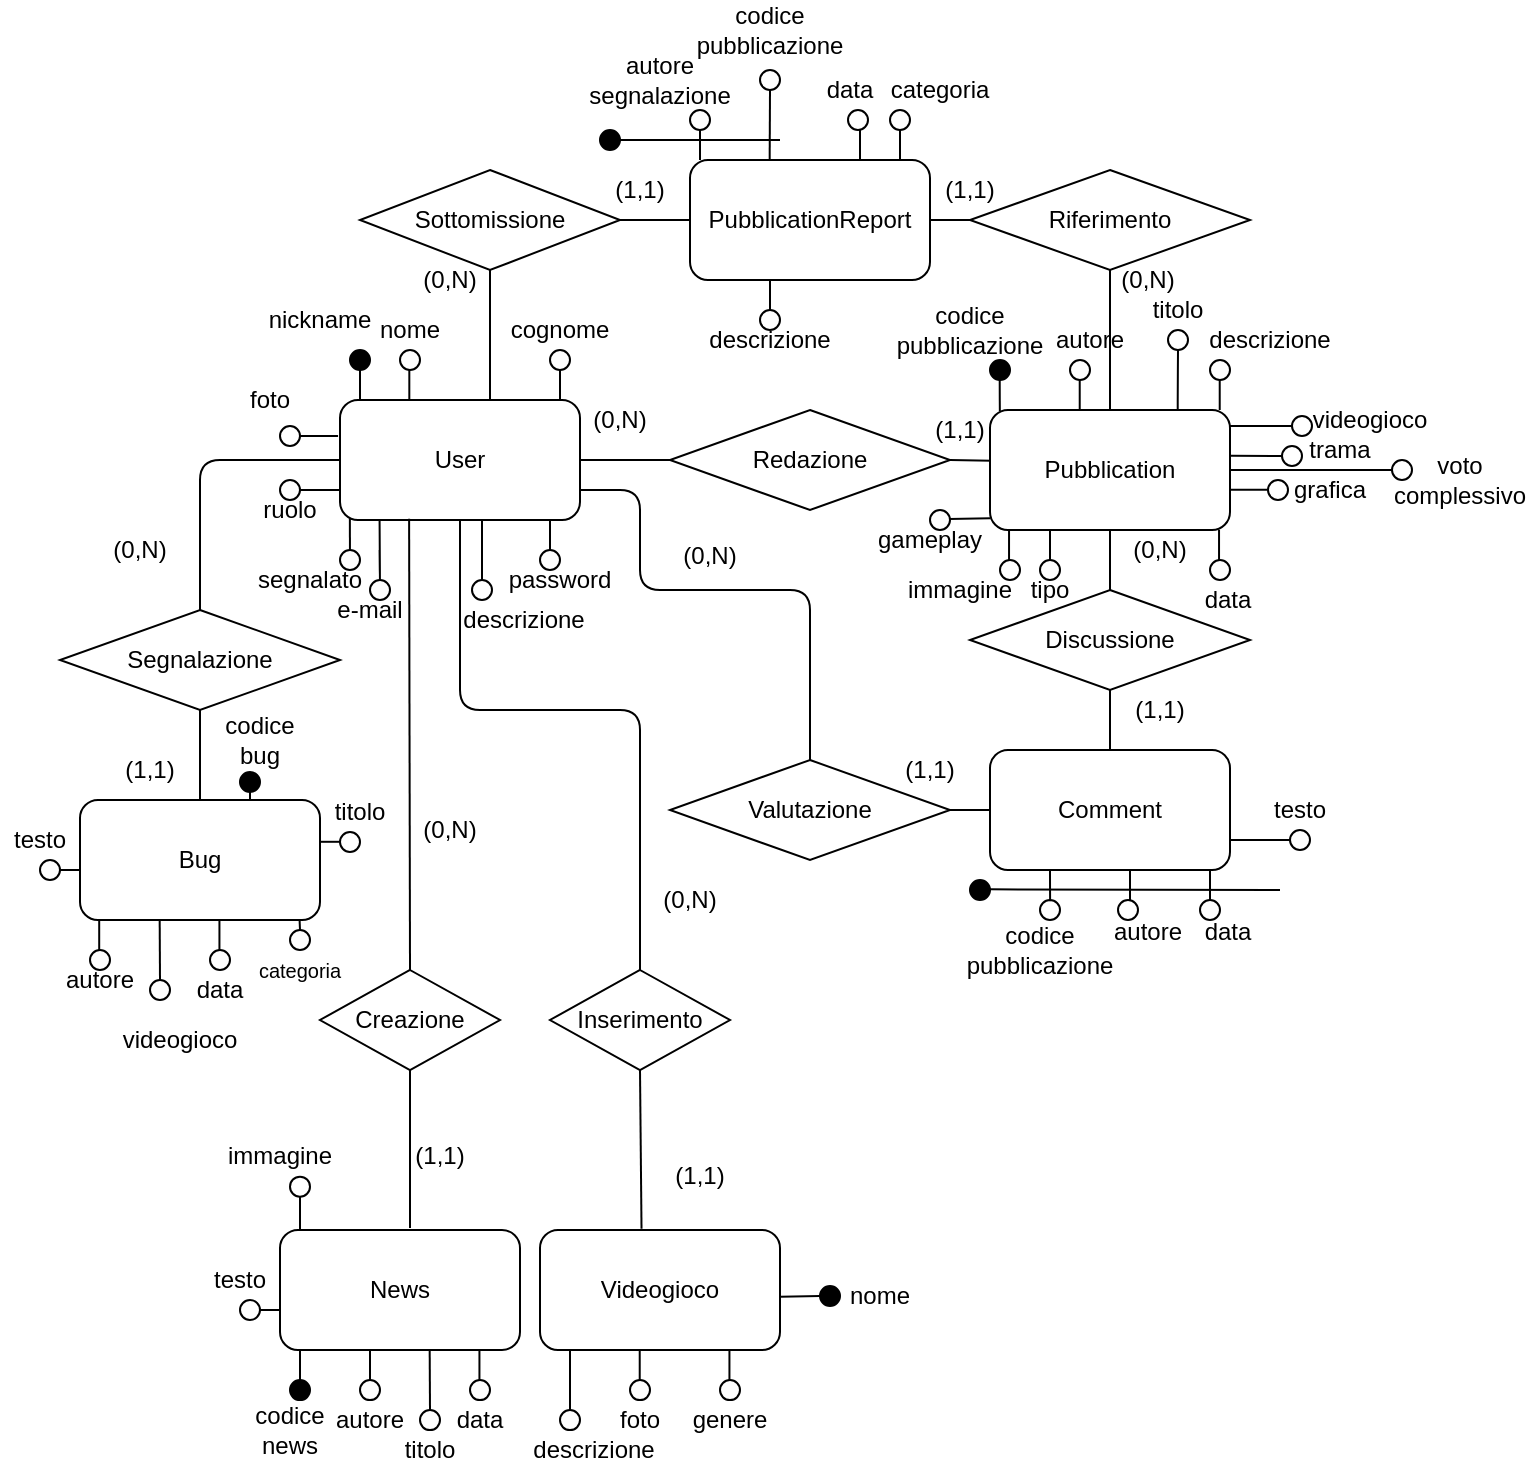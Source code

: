 <mxfile version="14.2.7" type="device"><diagram id="mguRc4uRtefQRiQBiYkG" name="Page-1"><mxGraphModel dx="1049" dy="603" grid="1" gridSize="10" guides="1" tooltips="1" connect="1" arrows="1" fold="1" page="1" pageScale="1" pageWidth="827" pageHeight="1169" math="0" shadow="0"><root><mxCell id="0"/><mxCell id="1" parent="0"/><mxCell id="OOi4CVHJgQFf2LPpz2BU-2" value="Redazione" style="rhombus;whiteSpace=wrap;html=1;" parent="1" vertex="1"><mxGeometry x="341" y="240" width="140" height="50" as="geometry"/></mxCell><mxCell id="OOi4CVHJgQFf2LPpz2BU-3" value="User" style="rounded=1;whiteSpace=wrap;html=1;" parent="1" vertex="1"><mxGeometry x="176" y="235" width="120" height="60" as="geometry"/></mxCell><mxCell id="OOi4CVHJgQFf2LPpz2BU-4" value="" style="endArrow=none;html=1;exitX=1;exitY=0.5;exitDx=0;exitDy=0;entryX=0;entryY=0.5;entryDx=0;entryDy=0;" parent="1" source="OOi4CVHJgQFf2LPpz2BU-3" target="OOi4CVHJgQFf2LPpz2BU-2" edge="1"><mxGeometry width="50" height="50" relative="1" as="geometry"><mxPoint x="321" y="265" as="sourcePoint"/><mxPoint x="461" y="265" as="targetPoint"/></mxGeometry></mxCell><mxCell id="OOi4CVHJgQFf2LPpz2BU-5" value="" style="endArrow=none;html=1;exitX=1;exitY=0.5;exitDx=0;exitDy=0;entryX=0.008;entryY=0.422;entryDx=0;entryDy=0;entryPerimeter=0;" parent="1" source="OOi4CVHJgQFf2LPpz2BU-2" target="OOi4CVHJgQFf2LPpz2BU-6" edge="1"><mxGeometry width="50" height="50" relative="1" as="geometry"><mxPoint x="584" y="264.5" as="sourcePoint"/><mxPoint x="674" y="264.5" as="targetPoint"/></mxGeometry></mxCell><mxCell id="OOi4CVHJgQFf2LPpz2BU-6" value="Pubblication" style="rounded=1;whiteSpace=wrap;html=1;" parent="1" vertex="1"><mxGeometry x="501" y="240" width="120" height="60" as="geometry"/></mxCell><mxCell id="OOi4CVHJgQFf2LPpz2BU-8" value="Sottomissione" style="rhombus;whiteSpace=wrap;html=1;" parent="1" vertex="1"><mxGeometry x="186" y="120" width="130" height="50" as="geometry"/></mxCell><mxCell id="OOi4CVHJgQFf2LPpz2BU-11" value="PubblicationReport" style="rounded=1;whiteSpace=wrap;html=1;" parent="1" vertex="1"><mxGeometry x="351" y="115" width="120" height="60" as="geometry"/></mxCell><mxCell id="OOi4CVHJgQFf2LPpz2BU-13" value="Riferimento" style="rhombus;whiteSpace=wrap;html=1;" parent="1" vertex="1"><mxGeometry x="491" y="120" width="140" height="50" as="geometry"/></mxCell><mxCell id="OOi4CVHJgQFf2LPpz2BU-14" value="" style="endArrow=none;html=1;exitX=1;exitY=0.5;exitDx=0;exitDy=0;" parent="1" source="OOi4CVHJgQFf2LPpz2BU-8" edge="1"><mxGeometry width="50" height="50" relative="1" as="geometry"><mxPoint x="316" y="144.66" as="sourcePoint"/><mxPoint x="351" y="145" as="targetPoint"/></mxGeometry></mxCell><mxCell id="OOi4CVHJgQFf2LPpz2BU-15" value="" style="endArrow=none;html=1;entryX=0.5;entryY=1;entryDx=0;entryDy=0;" parent="1" target="OOi4CVHJgQFf2LPpz2BU-8" edge="1"><mxGeometry width="50" height="50" relative="1" as="geometry"><mxPoint x="251" y="235" as="sourcePoint"/><mxPoint x="231" y="160" as="targetPoint"/><Array as="points"/></mxGeometry></mxCell><mxCell id="OOi4CVHJgQFf2LPpz2BU-34" value="Bug" style="rounded=1;whiteSpace=wrap;html=1;" parent="1" vertex="1"><mxGeometry x="46" y="435" width="120" height="60" as="geometry"/></mxCell><mxCell id="OOi4CVHJgQFf2LPpz2BU-35" value="Segnalazione" style="rhombus;whiteSpace=wrap;html=1;" parent="1" vertex="1"><mxGeometry x="36" y="340" width="140" height="50" as="geometry"/></mxCell><mxCell id="OOi4CVHJgQFf2LPpz2BU-37" value="" style="endArrow=none;html=1;exitX=0.5;exitY=0;exitDx=0;exitDy=0;entryX=0.5;entryY=1;entryDx=0;entryDy=0;" parent="1" edge="1"><mxGeometry width="50" height="50" relative="1" as="geometry"><mxPoint x="106" y="435" as="sourcePoint"/><mxPoint x="106" y="390" as="targetPoint"/></mxGeometry></mxCell><mxCell id="OOi4CVHJgQFf2LPpz2BU-40" value="" style="endArrow=none;html=1;entryX=0.5;entryY=1;entryDx=0;entryDy=0;exitX=0.5;exitY=0;exitDx=0;exitDy=0;" parent="1" source="OOi4CVHJgQFf2LPpz2BU-6" target="OOi4CVHJgQFf2LPpz2BU-13" edge="1"><mxGeometry width="50" height="50" relative="1" as="geometry"><mxPoint x="501" y="235" as="sourcePoint"/><mxPoint x="551" y="185" as="targetPoint"/></mxGeometry></mxCell><mxCell id="OOi4CVHJgQFf2LPpz2BU-41" value="" style="endArrow=none;html=1;entryX=0;entryY=0.5;entryDx=0;entryDy=0;exitX=1;exitY=0.5;exitDx=0;exitDy=0;" parent="1" source="OOi4CVHJgQFf2LPpz2BU-11" target="OOi4CVHJgQFf2LPpz2BU-13" edge="1"><mxGeometry width="50" height="50" relative="1" as="geometry"><mxPoint x="474" y="145" as="sourcePoint"/><mxPoint x="491" y="170" as="targetPoint"/></mxGeometry></mxCell><mxCell id="OOi4CVHJgQFf2LPpz2BU-42" value="Valutazione" style="rhombus;whiteSpace=wrap;html=1;" parent="1" vertex="1"><mxGeometry x="341" y="415" width="140" height="50" as="geometry"/></mxCell><mxCell id="OOi4CVHJgQFf2LPpz2BU-43" value="Comment" style="rounded=1;whiteSpace=wrap;html=1;" parent="1" vertex="1"><mxGeometry x="501" y="410" width="120" height="60" as="geometry"/></mxCell><mxCell id="OOi4CVHJgQFf2LPpz2BU-45" value="" style="endArrow=none;html=1;exitX=1;exitY=0.5;exitDx=0;exitDy=0;entryX=0;entryY=0.5;entryDx=0;entryDy=0;" parent="1" source="OOi4CVHJgQFf2LPpz2BU-42" target="OOi4CVHJgQFf2LPpz2BU-43" edge="1"><mxGeometry width="50" height="50" relative="1" as="geometry"><mxPoint x="481.0" y="440.08" as="sourcePoint"/><mxPoint x="521.36" y="439.66" as="targetPoint"/></mxGeometry></mxCell><mxCell id="OOi4CVHJgQFf2LPpz2BU-46" value="" style="endArrow=none;html=1;exitX=0.5;exitY=0;exitDx=0;exitDy=0;entryX=1;entryY=0.75;entryDx=0;entryDy=0;" parent="1" source="OOi4CVHJgQFf2LPpz2BU-42" target="OOi4CVHJgQFf2LPpz2BU-3" edge="1"><mxGeometry width="50" height="50" relative="1" as="geometry"><mxPoint x="336" y="440" as="sourcePoint"/><mxPoint x="311" y="280" as="targetPoint"/><Array as="points"><mxPoint x="411" y="330"/><mxPoint x="326" y="330"/><mxPoint x="326" y="280"/></Array></mxGeometry></mxCell><mxCell id="OOi4CVHJgQFf2LPpz2BU-48" value="Discussione" style="rhombus;whiteSpace=wrap;html=1;" parent="1" vertex="1"><mxGeometry x="491" y="330" width="140" height="50" as="geometry"/></mxCell><mxCell id="OOi4CVHJgQFf2LPpz2BU-49" value="" style="endArrow=none;html=1;entryX=0.5;entryY=1;entryDx=0;entryDy=0;exitX=0.5;exitY=0;exitDx=0;exitDy=0;" parent="1" source="OOi4CVHJgQFf2LPpz2BU-48" target="OOi4CVHJgQFf2LPpz2BU-6" edge="1"><mxGeometry width="50" height="50" relative="1" as="geometry"><mxPoint x="421" y="360" as="sourcePoint"/><mxPoint x="471" y="310" as="targetPoint"/></mxGeometry></mxCell><mxCell id="OOi4CVHJgQFf2LPpz2BU-52" value="" style="endArrow=none;html=1;" parent="1" source="OOi4CVHJgQFf2LPpz2BU-43" edge="1"><mxGeometry width="50" height="50" relative="1" as="geometry"><mxPoint x="501" y="430" as="sourcePoint"/><mxPoint x="561" y="380" as="targetPoint"/></mxGeometry></mxCell><mxCell id="OOi4CVHJgQFf2LPpz2BU-53" value="" style="endArrow=none;html=1;entryX=0;entryY=0.5;entryDx=0;entryDy=0;exitX=0.5;exitY=0;exitDx=0;exitDy=0;" parent="1" source="OOi4CVHJgQFf2LPpz2BU-35" target="OOi4CVHJgQFf2LPpz2BU-3" edge="1"><mxGeometry width="50" height="50" relative="1" as="geometry"><mxPoint x="106" y="320" as="sourcePoint"/><mxPoint x="156" y="270" as="targetPoint"/><Array as="points"><mxPoint x="106" y="265"/></Array></mxGeometry></mxCell><mxCell id="OOi4CVHJgQFf2LPpz2BU-65" value="" style="endArrow=none;html=1;exitX=0.5;exitY=0;exitDx=0;exitDy=0;entryX=0.288;entryY=0.989;entryDx=0;entryDy=0;entryPerimeter=0;" parent="1" source="OOi4CVHJgQFf2LPpz2BU-66" target="OOi4CVHJgQFf2LPpz2BU-3" edge="1"><mxGeometry width="50" height="50" relative="1" as="geometry"><mxPoint x="261" y="490" as="sourcePoint"/><mxPoint x="210.9" y="414.64" as="targetPoint"/><Array as="points"/></mxGeometry></mxCell><mxCell id="OOi4CVHJgQFf2LPpz2BU-66" value="Creazione" style="rhombus;whiteSpace=wrap;html=1;" parent="1" vertex="1"><mxGeometry x="166" y="520" width="90" height="50" as="geometry"/></mxCell><mxCell id="OOi4CVHJgQFf2LPpz2BU-68" value="News&lt;br&gt;" style="rounded=1;whiteSpace=wrap;html=1;" parent="1" vertex="1"><mxGeometry x="146" y="650" width="120" height="60" as="geometry"/></mxCell><mxCell id="OOi4CVHJgQFf2LPpz2BU-69" value="" style="endArrow=none;html=1;entryX=0.5;entryY=1;entryDx=0;entryDy=0;" parent="1" target="OOi4CVHJgQFf2LPpz2BU-66" edge="1"><mxGeometry width="50" height="50" relative="1" as="geometry"><mxPoint x="211" y="649" as="sourcePoint"/><mxPoint x="201" y="575" as="targetPoint"/></mxGeometry></mxCell><mxCell id="OOi4CVHJgQFf2LPpz2BU-70" value="Inserimento" style="rhombus;whiteSpace=wrap;html=1;" parent="1" vertex="1"><mxGeometry x="281" y="520" width="90" height="50" as="geometry"/></mxCell><mxCell id="OOi4CVHJgQFf2LPpz2BU-71" value="Videogioco" style="rounded=1;whiteSpace=wrap;html=1;" parent="1" vertex="1"><mxGeometry x="276" y="650" width="120" height="60" as="geometry"/></mxCell><mxCell id="OOi4CVHJgQFf2LPpz2BU-72" value="" style="endArrow=none;html=1;entryX=0.5;entryY=1;entryDx=0;entryDy=0;exitX=0.423;exitY=-0.01;exitDx=0;exitDy=0;exitPerimeter=0;" parent="1" source="OOi4CVHJgQFf2LPpz2BU-71" target="OOi4CVHJgQFf2LPpz2BU-70" edge="1"><mxGeometry width="50" height="50" relative="1" as="geometry"><mxPoint x="336" y="630" as="sourcePoint"/><mxPoint x="316" y="575" as="targetPoint"/></mxGeometry></mxCell><mxCell id="OOi4CVHJgQFf2LPpz2BU-73" value="" style="endArrow=none;html=1;exitX=0.5;exitY=0;exitDx=0;exitDy=0;entryX=0.5;entryY=1;entryDx=0;entryDy=0;" parent="1" source="OOi4CVHJgQFf2LPpz2BU-70" target="OOi4CVHJgQFf2LPpz2BU-3" edge="1"><mxGeometry width="50" height="50" relative="1" as="geometry"><mxPoint x="266" y="465" as="sourcePoint"/><mxPoint x="325.95" y="415.48" as="targetPoint"/><Array as="points"><mxPoint x="326" y="390"/><mxPoint x="236" y="390"/></Array></mxGeometry></mxCell><mxCell id="Y-im6gq6m2K0zFmz0ZzL-1" value="" style="endArrow=none;html=1;" parent="1" edge="1"><mxGeometry width="50" height="50" relative="1" as="geometry"><mxPoint x="186" y="235" as="sourcePoint"/><mxPoint x="186" y="220" as="targetPoint"/></mxGeometry></mxCell><mxCell id="Y-im6gq6m2K0zFmz0ZzL-2" value="" style="ellipse;whiteSpace=wrap;html=1;aspect=fixed;fillColor=#000000;" parent="1" vertex="1"><mxGeometry x="181" y="210" width="10" height="10" as="geometry"/></mxCell><mxCell id="Y-im6gq6m2K0zFmz0ZzL-3" value="autore segnalazione" style="text;html=1;strokeColor=none;fillColor=none;align=center;verticalAlign=middle;whiteSpace=wrap;rounded=0;" parent="1" vertex="1"><mxGeometry x="316" y="65" width="40" height="20" as="geometry"/></mxCell><mxCell id="Y-im6gq6m2K0zFmz0ZzL-7" value="" style="endArrow=none;html=1;" parent="1" edge="1"><mxGeometry width="50" height="50" relative="1" as="geometry"><mxPoint x="210.66" y="235" as="sourcePoint"/><mxPoint x="210.66" y="220" as="targetPoint"/></mxGeometry></mxCell><mxCell id="Y-im6gq6m2K0zFmz0ZzL-8" value="" style="endArrow=none;html=1;" parent="1" edge="1"><mxGeometry width="50" height="50" relative="1" as="geometry"><mxPoint x="286" y="235" as="sourcePoint"/><mxPoint x="286" y="220" as="targetPoint"/><Array as="points"><mxPoint x="286" y="230"/></Array></mxGeometry></mxCell><mxCell id="Y-im6gq6m2K0zFmz0ZzL-9" value="" style="ellipse;whiteSpace=wrap;html=1;aspect=fixed;fillColor=none;" parent="1" vertex="1"><mxGeometry x="206" y="210" width="10" height="10" as="geometry"/></mxCell><mxCell id="Y-im6gq6m2K0zFmz0ZzL-10" value="" style="ellipse;whiteSpace=wrap;html=1;aspect=fixed;fillColor=none;" parent="1" vertex="1"><mxGeometry x="281" y="210" width="10" height="10" as="geometry"/></mxCell><mxCell id="Y-im6gq6m2K0zFmz0ZzL-11" value="codice pubblicazione" style="text;html=1;strokeColor=none;fillColor=none;align=center;verticalAlign=middle;whiteSpace=wrap;rounded=0;" parent="1" vertex="1"><mxGeometry x="371" y="40" width="40" height="20" as="geometry"/></mxCell><mxCell id="Y-im6gq6m2K0zFmz0ZzL-12" value="categoria" style="text;html=1;strokeColor=none;fillColor=none;align=center;verticalAlign=middle;whiteSpace=wrap;rounded=0;" parent="1" vertex="1"><mxGeometry x="456" y="70" width="40" height="20" as="geometry"/></mxCell><mxCell id="Y-im6gq6m2K0zFmz0ZzL-13" value="data" style="text;html=1;strokeColor=none;fillColor=none;align=center;verticalAlign=middle;whiteSpace=wrap;rounded=0;" parent="1" vertex="1"><mxGeometry x="411" y="70" width="40" height="20" as="geometry"/></mxCell><mxCell id="Y-im6gq6m2K0zFmz0ZzL-14" value="" style="endArrow=none;html=1;" parent="1" edge="1"><mxGeometry width="50" height="50" relative="1" as="geometry"><mxPoint x="195.79" y="310" as="sourcePoint"/><mxPoint x="195.79" y="295" as="targetPoint"/><Array as="points"><mxPoint x="196" y="330"/></Array></mxGeometry></mxCell><mxCell id="Y-im6gq6m2K0zFmz0ZzL-15" value="" style="ellipse;whiteSpace=wrap;html=1;aspect=fixed;fillColor=none;" parent="1" vertex="1"><mxGeometry x="191" y="325" width="10" height="10" as="geometry"/></mxCell><mxCell id="Y-im6gq6m2K0zFmz0ZzL-16" value="e-mail" style="text;html=1;strokeColor=none;fillColor=none;align=center;verticalAlign=middle;whiteSpace=wrap;rounded=0;" parent="1" vertex="1"><mxGeometry x="171" y="330" width="40" height="20" as="geometry"/></mxCell><mxCell id="Y-im6gq6m2K0zFmz0ZzL-21" value="" style="endArrow=none;html=1;" parent="1" edge="1"><mxGeometry width="50" height="50" relative="1" as="geometry"><mxPoint x="356" y="115" as="sourcePoint"/><mxPoint x="356" y="100" as="targetPoint"/></mxGeometry></mxCell><mxCell id="Y-im6gq6m2K0zFmz0ZzL-22" value="" style="ellipse;whiteSpace=wrap;html=1;aspect=fixed;fillColor=none;" parent="1" vertex="1"><mxGeometry x="351" y="90" width="10" height="10" as="geometry"/></mxCell><mxCell id="Y-im6gq6m2K0zFmz0ZzL-23" value="" style="ellipse;whiteSpace=wrap;html=1;aspect=fixed;fillColor=none;" parent="1" vertex="1"><mxGeometry x="386" y="70" width="10" height="10" as="geometry"/></mxCell><mxCell id="Y-im6gq6m2K0zFmz0ZzL-24" value="" style="endArrow=none;html=1;entryX=0.5;entryY=1;entryDx=0;entryDy=0;" parent="1" target="Y-im6gq6m2K0zFmz0ZzL-23" edge="1"><mxGeometry width="50" height="50" relative="1" as="geometry"><mxPoint x="390.83" y="115" as="sourcePoint"/><mxPoint x="390.83" y="100" as="targetPoint"/></mxGeometry></mxCell><mxCell id="Y-im6gq6m2K0zFmz0ZzL-25" value="" style="endArrow=none;html=1;" parent="1" edge="1"><mxGeometry width="50" height="50" relative="1" as="geometry"><mxPoint x="436" y="115" as="sourcePoint"/><mxPoint x="436" y="100" as="targetPoint"/></mxGeometry></mxCell><mxCell id="Y-im6gq6m2K0zFmz0ZzL-26" value="" style="endArrow=none;html=1;" parent="1" edge="1"><mxGeometry width="50" height="50" relative="1" as="geometry"><mxPoint x="456" y="115" as="sourcePoint"/><mxPoint x="456" y="100" as="targetPoint"/><Array as="points"><mxPoint x="456" y="110"/></Array></mxGeometry></mxCell><mxCell id="Y-im6gq6m2K0zFmz0ZzL-27" value="" style="ellipse;whiteSpace=wrap;html=1;aspect=fixed;fillColor=none;" parent="1" vertex="1"><mxGeometry x="430" y="90" width="10" height="10" as="geometry"/></mxCell><mxCell id="Y-im6gq6m2K0zFmz0ZzL-28" value="" style="ellipse;whiteSpace=wrap;html=1;aspect=fixed;fillColor=none;" parent="1" vertex="1"><mxGeometry x="451" y="90" width="10" height="10" as="geometry"/></mxCell><mxCell id="Y-im6gq6m2K0zFmz0ZzL-31" value="" style="endArrow=none;html=1;entryX=0.5;entryY=1;entryDx=0;entryDy=0;" parent="1" edge="1"><mxGeometry width="50" height="50" relative="1" as="geometry"><mxPoint x="391" y="190" as="sourcePoint"/><mxPoint x="391" y="175" as="targetPoint"/></mxGeometry></mxCell><mxCell id="Y-im6gq6m2K0zFmz0ZzL-32" value="" style="ellipse;whiteSpace=wrap;html=1;aspect=fixed;fillColor=none;" parent="1" vertex="1"><mxGeometry x="386" y="190" width="10" height="10" as="geometry"/></mxCell><mxCell id="Y-im6gq6m2K0zFmz0ZzL-33" value="descrizione" style="text;html=1;strokeColor=none;fillColor=none;align=center;verticalAlign=middle;whiteSpace=wrap;rounded=0;" parent="1" vertex="1"><mxGeometry x="371" y="195" width="40" height="20" as="geometry"/></mxCell><mxCell id="Y-im6gq6m2K0zFmz0ZzL-34" value="nome" style="text;html=1;strokeColor=none;fillColor=none;align=center;verticalAlign=middle;whiteSpace=wrap;rounded=0;" parent="1" vertex="1"><mxGeometry x="191" y="190" width="40" height="20" as="geometry"/></mxCell><mxCell id="Y-im6gq6m2K0zFmz0ZzL-36" value="nickname&lt;span style=&quot;color: rgba(0 , 0 , 0 , 0) ; font-family: monospace ; font-size: 0px&quot;&gt;%3CmxGraphModel%3E%3Croot%3E%3CmxCell%20id%3D%220%22%2F%3E%3CmxCell%20id%3D%221%22%20parent%3D%220%22%2F%3E%3CmxCell%20id%3D%222%22%20value%3D%22autore%22%20style%3D%22text%3Bhtml%3D1%3BstrokeColor%3Dnone%3BfillColor%3Dnone%3Balign%3Dcenter%3BverticalAlign%3Dmiddle%3BwhiteSpace%3Dwrap%3Brounded%3D0%3B%22%20vertex%3D%221%22%20parent%3D%221%22%3E%3CmxGeometry%20x%3D%22300%22%20y%3D%2270%22%20width%3D%2240%22%20height%3D%2220%22%20as%3D%22geometry%22%2F%3E%3C%2FmxCell%3E%3C%2Froot%3E%3C%2FmxGraphModel%3E&lt;/span&gt;" style="text;html=1;strokeColor=none;fillColor=none;align=center;verticalAlign=middle;whiteSpace=wrap;rounded=0;" parent="1" vertex="1"><mxGeometry x="146" y="185" width="40" height="20" as="geometry"/></mxCell><mxCell id="Y-im6gq6m2K0zFmz0ZzL-38" value="cognome" style="text;html=1;strokeColor=none;fillColor=none;align=center;verticalAlign=middle;whiteSpace=wrap;rounded=0;" parent="1" vertex="1"><mxGeometry x="266" y="190" width="40" height="20" as="geometry"/></mxCell><mxCell id="Y-im6gq6m2K0zFmz0ZzL-51" value="" style="endArrow=none;html=1;" parent="1" edge="1"><mxGeometry width="50" height="50" relative="1" as="geometry"><mxPoint x="281" y="310" as="sourcePoint"/><mxPoint x="281" y="295" as="targetPoint"/><Array as="points"><mxPoint x="281" y="310"/></Array></mxGeometry></mxCell><mxCell id="Y-im6gq6m2K0zFmz0ZzL-52" value="" style="ellipse;whiteSpace=wrap;html=1;aspect=fixed;fillColor=none;" parent="1" vertex="1"><mxGeometry x="276" y="310" width="10" height="10" as="geometry"/></mxCell><mxCell id="Y-im6gq6m2K0zFmz0ZzL-53" value="password" style="text;html=1;strokeColor=none;fillColor=none;align=center;verticalAlign=middle;whiteSpace=wrap;rounded=0;" parent="1" vertex="1"><mxGeometry x="266" y="315" width="40" height="20" as="geometry"/></mxCell><mxCell id="Y-im6gq6m2K0zFmz0ZzL-54" value="" style="ellipse;whiteSpace=wrap;html=1;aspect=fixed;fillColor=#000000;" parent="1" vertex="1"><mxGeometry x="306" y="100" width="10" height="10" as="geometry"/></mxCell><mxCell id="Y-im6gq6m2K0zFmz0ZzL-55" value="" style="endArrow=none;html=1;exitX=1;exitY=0.5;exitDx=0;exitDy=0;" parent="1" source="Y-im6gq6m2K0zFmz0ZzL-54" edge="1"><mxGeometry width="50" height="50" relative="1" as="geometry"><mxPoint x="406" y="210" as="sourcePoint"/><mxPoint x="396" y="105" as="targetPoint"/></mxGeometry></mxCell><mxCell id="Y-im6gq6m2K0zFmz0ZzL-59" value="" style="ellipse;whiteSpace=wrap;html=1;aspect=fixed;fillColor=#000000;" parent="1" vertex="1"><mxGeometry x="501" y="215.0" width="10" height="10" as="geometry"/></mxCell><mxCell id="Y-im6gq6m2K0zFmz0ZzL-60" value="" style="ellipse;whiteSpace=wrap;html=1;aspect=fixed;fillColor=none;" parent="1" vertex="1"><mxGeometry x="541" y="215.0" width="10" height="10" as="geometry"/></mxCell><mxCell id="Y-im6gq6m2K0zFmz0ZzL-61" value="" style="ellipse;whiteSpace=wrap;html=1;aspect=fixed;fillColor=none;" parent="1" vertex="1"><mxGeometry x="590" y="200.0" width="10" height="10" as="geometry"/></mxCell><mxCell id="Y-im6gq6m2K0zFmz0ZzL-62" value="" style="ellipse;whiteSpace=wrap;html=1;aspect=fixed;fillColor=none;" parent="1" vertex="1"><mxGeometry x="611" y="215.0" width="10" height="10" as="geometry"/></mxCell><mxCell id="Y-im6gq6m2K0zFmz0ZzL-64" value="" style="endArrow=none;html=1;entryX=0.5;entryY=1;entryDx=0;entryDy=0;exitX=0.041;exitY=0.011;exitDx=0;exitDy=0;exitPerimeter=0;" parent="1" source="OOi4CVHJgQFf2LPpz2BU-6" edge="1"><mxGeometry width="50" height="50" relative="1" as="geometry"><mxPoint x="506" y="240" as="sourcePoint"/><mxPoint x="505.86" y="225" as="targetPoint"/><Array as="points"><mxPoint x="505.86" y="230"/></Array></mxGeometry></mxCell><mxCell id="Y-im6gq6m2K0zFmz0ZzL-65" value="" style="endArrow=none;html=1;entryX=0.5;entryY=1;entryDx=0;entryDy=0;" parent="1" edge="1"><mxGeometry width="50" height="50" relative="1" as="geometry"><mxPoint x="545.86" y="240" as="sourcePoint"/><mxPoint x="545.86" y="225" as="targetPoint"/><Array as="points"><mxPoint x="545.86" y="230"/></Array></mxGeometry></mxCell><mxCell id="Y-im6gq6m2K0zFmz0ZzL-66" value="" style="endArrow=none;html=1;entryX=0.5;entryY=1;entryDx=0;entryDy=0;" parent="1" target="Y-im6gq6m2K0zFmz0ZzL-61" edge="1"><mxGeometry width="50" height="50" relative="1" as="geometry"><mxPoint x="594.86" y="240" as="sourcePoint"/><mxPoint x="594.86" y="225" as="targetPoint"/><Array as="points"><mxPoint x="594.86" y="230"/></Array></mxGeometry></mxCell><mxCell id="Y-im6gq6m2K0zFmz0ZzL-67" value="" style="endArrow=none;html=1;entryX=0.5;entryY=1;entryDx=0;entryDy=0;" parent="1" edge="1"><mxGeometry width="50" height="50" relative="1" as="geometry"><mxPoint x="615.86" y="240" as="sourcePoint"/><mxPoint x="615.86" y="225" as="targetPoint"/><Array as="points"><mxPoint x="615.86" y="230"/></Array></mxGeometry></mxCell><mxCell id="Y-im6gq6m2K0zFmz0ZzL-68" value="codice pubblicazione" style="text;html=1;strokeColor=none;fillColor=none;align=center;verticalAlign=middle;whiteSpace=wrap;rounded=0;" parent="1" vertex="1"><mxGeometry x="471" y="190" width="40" height="20" as="geometry"/></mxCell><mxCell id="Y-im6gq6m2K0zFmz0ZzL-69" value="descrizione" style="text;html=1;strokeColor=none;fillColor=none;align=center;verticalAlign=middle;whiteSpace=wrap;rounded=0;" parent="1" vertex="1"><mxGeometry x="621" y="195" width="40" height="20" as="geometry"/></mxCell><mxCell id="Y-im6gq6m2K0zFmz0ZzL-70" value="autore" style="text;html=1;strokeColor=none;fillColor=none;align=center;verticalAlign=middle;whiteSpace=wrap;rounded=0;" parent="1" vertex="1"><mxGeometry x="531" y="195" width="40" height="20" as="geometry"/></mxCell><mxCell id="Y-im6gq6m2K0zFmz0ZzL-73" value="titolo" style="text;html=1;strokeColor=none;fillColor=none;align=center;verticalAlign=middle;whiteSpace=wrap;rounded=0;" parent="1" vertex="1"><mxGeometry x="575" y="180" width="40" height="20" as="geometry"/></mxCell><mxCell id="Y-im6gq6m2K0zFmz0ZzL-74" value="" style="endArrow=none;html=1;entryX=0.5;entryY=1;entryDx=0;entryDy=0;" parent="1" edge="1"><mxGeometry width="50" height="50" relative="1" as="geometry"><mxPoint x="510.52" y="315" as="sourcePoint"/><mxPoint x="510.52" y="300" as="targetPoint"/><Array as="points"><mxPoint x="510.52" y="305"/></Array></mxGeometry></mxCell><mxCell id="Y-im6gq6m2K0zFmz0ZzL-75" value="" style="ellipse;whiteSpace=wrap;html=1;aspect=fixed;fillColor=none;" parent="1" vertex="1"><mxGeometry x="506" y="315" width="10" height="10" as="geometry"/></mxCell><mxCell id="Y-im6gq6m2K0zFmz0ZzL-76" value="" style="endArrow=none;html=1;entryX=0.5;entryY=1;entryDx=0;entryDy=0;" parent="1" edge="1"><mxGeometry width="50" height="50" relative="1" as="geometry"><mxPoint x="615.52" y="315" as="sourcePoint"/><mxPoint x="615.52" y="300" as="targetPoint"/><Array as="points"><mxPoint x="615.52" y="305"/></Array></mxGeometry></mxCell><mxCell id="Y-im6gq6m2K0zFmz0ZzL-77" value="" style="ellipse;whiteSpace=wrap;html=1;aspect=fixed;fillColor=none;" parent="1" vertex="1"><mxGeometry x="611" y="315" width="10" height="10" as="geometry"/></mxCell><mxCell id="Y-im6gq6m2K0zFmz0ZzL-78" value="data" style="text;html=1;strokeColor=none;fillColor=none;align=center;verticalAlign=middle;whiteSpace=wrap;rounded=0;" parent="1" vertex="1"><mxGeometry x="600" y="325" width="40" height="20" as="geometry"/></mxCell><mxCell id="Y-im6gq6m2K0zFmz0ZzL-79" value="immagine" style="text;html=1;strokeColor=none;fillColor=none;align=center;verticalAlign=middle;whiteSpace=wrap;rounded=0;" parent="1" vertex="1"><mxGeometry x="466" y="320" width="40" height="20" as="geometry"/></mxCell><mxCell id="Y-im6gq6m2K0zFmz0ZzL-89" value="" style="ellipse;whiteSpace=wrap;html=1;aspect=fixed;fillColor=none;" parent="1" vertex="1"><mxGeometry x="640" y="275" width="10" height="10" as="geometry"/></mxCell><mxCell id="Y-im6gq6m2K0zFmz0ZzL-90" value="" style="ellipse;whiteSpace=wrap;html=1;aspect=fixed;fillColor=none;" parent="1" vertex="1"><mxGeometry x="471" y="290" width="10" height="10" as="geometry"/></mxCell><mxCell id="Y-im6gq6m2K0zFmz0ZzL-91" value="" style="endArrow=none;html=1;" parent="1" edge="1"><mxGeometry width="50" height="50" relative="1" as="geometry"><mxPoint x="639.69" y="279.9" as="sourcePoint"/><mxPoint x="620.69" y="279.9" as="targetPoint"/><Array as="points"><mxPoint x="640" y="279.9"/></Array></mxGeometry></mxCell><mxCell id="Y-im6gq6m2K0zFmz0ZzL-92" value="" style="endArrow=none;html=1;entryX=-0.007;entryY=0.852;entryDx=0;entryDy=0;entryPerimeter=0;exitX=1;exitY=0;exitDx=0;exitDy=0;" parent="1" edge="1"><mxGeometry width="50" height="50" relative="1" as="geometry"><mxPoint x="480.536" y="294.464" as="sourcePoint"/><mxPoint x="501.16" y="294.12" as="targetPoint"/><Array as="points"/></mxGeometry></mxCell><mxCell id="Y-im6gq6m2K0zFmz0ZzL-93" value="gameplay" style="text;html=1;strokeColor=none;fillColor=none;align=center;verticalAlign=middle;whiteSpace=wrap;rounded=0;" parent="1" vertex="1"><mxGeometry x="451" y="295" width="40" height="20" as="geometry"/></mxCell><mxCell id="Y-im6gq6m2K0zFmz0ZzL-94" value="grafica" style="text;html=1;strokeColor=none;fillColor=none;align=center;verticalAlign=middle;whiteSpace=wrap;rounded=0;" parent="1" vertex="1"><mxGeometry x="651" y="270" width="40" height="20" as="geometry"/></mxCell><mxCell id="Y-im6gq6m2K0zFmz0ZzL-97" value="" style="endArrow=none;html=1;entryX=0.995;entryY=0.381;entryDx=0;entryDy=0;entryPerimeter=0;" parent="1" edge="1"><mxGeometry width="50" height="50" relative="1" as="geometry"><mxPoint x="647" y="263" as="sourcePoint"/><mxPoint x="621.4" y="262.86" as="targetPoint"/><Array as="points"/></mxGeometry></mxCell><mxCell id="Y-im6gq6m2K0zFmz0ZzL-98" value="" style="ellipse;whiteSpace=wrap;html=1;aspect=fixed;fillColor=none;" parent="1" vertex="1"><mxGeometry x="647" y="258" width="10" height="10" as="geometry"/></mxCell><mxCell id="Y-im6gq6m2K0zFmz0ZzL-99" value="trama" style="text;html=1;strokeColor=none;fillColor=none;align=center;verticalAlign=middle;whiteSpace=wrap;rounded=0;" parent="1" vertex="1"><mxGeometry x="656" y="250" width="40" height="20" as="geometry"/></mxCell><mxCell id="Y-im6gq6m2K0zFmz0ZzL-100" value="" style="endArrow=none;html=1;exitX=1;exitY=0.583;exitDx=0;exitDy=0;exitPerimeter=0;" parent="1" edge="1"><mxGeometry width="50" height="50" relative="1" as="geometry"><mxPoint x="621" y="270" as="sourcePoint"/><mxPoint x="651" y="270.02" as="targetPoint"/><Array as="points"><mxPoint x="650.93" y="270.02"/><mxPoint x="707" y="270"/></Array></mxGeometry></mxCell><mxCell id="Y-im6gq6m2K0zFmz0ZzL-101" value="" style="ellipse;whiteSpace=wrap;html=1;aspect=fixed;fillColor=none;" parent="1" vertex="1"><mxGeometry x="702" y="265" width="10" height="10" as="geometry"/></mxCell><mxCell id="Y-im6gq6m2K0zFmz0ZzL-102" value="voto complessivo" style="text;html=1;strokeColor=none;fillColor=none;align=center;verticalAlign=middle;whiteSpace=wrap;rounded=0;" parent="1" vertex="1"><mxGeometry x="716" y="265" width="40" height="20" as="geometry"/></mxCell><mxCell id="Y-im6gq6m2K0zFmz0ZzL-112" value="" style="ellipse;whiteSpace=wrap;html=1;aspect=fixed;fillColor=none;" parent="1" vertex="1"><mxGeometry x="526" y="485" width="10" height="10" as="geometry"/></mxCell><mxCell id="Y-im6gq6m2K0zFmz0ZzL-113" value="" style="ellipse;whiteSpace=wrap;html=1;aspect=fixed;fillColor=none;" parent="1" vertex="1"><mxGeometry x="565" y="485" width="10" height="10" as="geometry"/></mxCell><mxCell id="Y-im6gq6m2K0zFmz0ZzL-114" value="" style="endArrow=none;html=1;entryX=0.5;entryY=1;entryDx=0;entryDy=0;exitX=0.041;exitY=0.011;exitDx=0;exitDy=0;exitPerimeter=0;" parent="1" edge="1"><mxGeometry width="50" height="50" relative="1" as="geometry"><mxPoint x="531.06" y="485.66" as="sourcePoint"/><mxPoint x="531.0" y="470" as="targetPoint"/><Array as="points"><mxPoint x="531" y="475"/></Array></mxGeometry></mxCell><mxCell id="Y-im6gq6m2K0zFmz0ZzL-115" value="" style="endArrow=none;html=1;entryX=0.5;entryY=1;entryDx=0;entryDy=0;" parent="1" edge="1"><mxGeometry width="50" height="50" relative="1" as="geometry"><mxPoint x="571.0" y="485" as="sourcePoint"/><mxPoint x="571.0" y="470" as="targetPoint"/><Array as="points"><mxPoint x="571.0" y="475"/></Array></mxGeometry></mxCell><mxCell id="Y-im6gq6m2K0zFmz0ZzL-116" value="codice pubblicazione" style="text;html=1;strokeColor=none;fillColor=none;align=center;verticalAlign=middle;whiteSpace=wrap;rounded=0;" parent="1" vertex="1"><mxGeometry x="506" y="500" width="40" height="20" as="geometry"/></mxCell><mxCell id="Y-im6gq6m2K0zFmz0ZzL-117" value="autore" style="text;html=1;strokeColor=none;fillColor=none;align=center;verticalAlign=middle;whiteSpace=wrap;rounded=0;" parent="1" vertex="1"><mxGeometry x="560" y="491" width="40" height="20" as="geometry"/></mxCell><mxCell id="Y-im6gq6m2K0zFmz0ZzL-120" value="" style="endArrow=none;html=1;" parent="1" edge="1"><mxGeometry width="50" height="50" relative="1" as="geometry"><mxPoint x="621" y="455" as="sourcePoint"/><mxPoint x="651" y="455" as="targetPoint"/></mxGeometry></mxCell><mxCell id="Y-im6gq6m2K0zFmz0ZzL-121" value="" style="ellipse;whiteSpace=wrap;html=1;aspect=fixed;fillColor=none;" parent="1" vertex="1"><mxGeometry x="651" y="450" width="10" height="10" as="geometry"/></mxCell><mxCell id="Y-im6gq6m2K0zFmz0ZzL-122" value="data" style="text;html=1;strokeColor=none;fillColor=none;align=center;verticalAlign=middle;whiteSpace=wrap;rounded=0;" parent="1" vertex="1"><mxGeometry x="600" y="491" width="40" height="20" as="geometry"/></mxCell><mxCell id="Y-im6gq6m2K0zFmz0ZzL-126" value="" style="endArrow=none;html=1;entryX=0.5;entryY=1;entryDx=0;entryDy=0;" parent="1" edge="1"><mxGeometry width="50" height="50" relative="1" as="geometry"><mxPoint x="611.0" y="485" as="sourcePoint"/><mxPoint x="611.0" y="470" as="targetPoint"/><Array as="points"><mxPoint x="611.0" y="475"/></Array></mxGeometry></mxCell><mxCell id="Y-im6gq6m2K0zFmz0ZzL-127" value="" style="ellipse;whiteSpace=wrap;html=1;aspect=fixed;fillColor=none;" parent="1" vertex="1"><mxGeometry x="606" y="485" width="10" height="10" as="geometry"/></mxCell><mxCell id="Y-im6gq6m2K0zFmz0ZzL-128" value="testo" style="text;html=1;strokeColor=none;fillColor=none;align=center;verticalAlign=middle;whiteSpace=wrap;rounded=0;" parent="1" vertex="1"><mxGeometry x="636" y="430" width="40" height="20" as="geometry"/></mxCell><mxCell id="Y-im6gq6m2K0zFmz0ZzL-129" value="" style="ellipse;whiteSpace=wrap;html=1;aspect=fixed;fillColor=#000000;" parent="1" vertex="1"><mxGeometry x="491" y="475" width="10" height="10" as="geometry"/></mxCell><mxCell id="Y-im6gq6m2K0zFmz0ZzL-130" value="" style="endArrow=none;html=1;exitX=1;exitY=0.5;exitDx=0;exitDy=0;" parent="1" edge="1"><mxGeometry width="50" height="50" relative="1" as="geometry"><mxPoint x="501" y="479.66" as="sourcePoint"/><mxPoint x="646" y="480" as="targetPoint"/></mxGeometry></mxCell><mxCell id="Y-im6gq6m2K0zFmz0ZzL-132" value="" style="endArrow=none;html=1;" parent="1" edge="1"><mxGeometry width="50" height="50" relative="1" as="geometry"><mxPoint x="55.6" y="510" as="sourcePoint"/><mxPoint x="55.6" y="495" as="targetPoint"/></mxGeometry></mxCell><mxCell id="Y-im6gq6m2K0zFmz0ZzL-133" value="" style="ellipse;whiteSpace=wrap;html=1;aspect=fixed;fillColor=none;" parent="1" vertex="1"><mxGeometry x="51" y="510" width="10" height="10" as="geometry"/></mxCell><mxCell id="Y-im6gq6m2K0zFmz0ZzL-134" value="" style="endArrow=none;html=1;entryX=0.332;entryY=0.999;entryDx=0;entryDy=0;entryPerimeter=0;exitX=0.5;exitY=0;exitDx=0;exitDy=0;" parent="1" source="Y-im6gq6m2K0zFmz0ZzL-136" target="OOi4CVHJgQFf2LPpz2BU-34" edge="1"><mxGeometry width="50" height="50" relative="1" as="geometry"><mxPoint x="85.8" y="511" as="sourcePoint"/><mxPoint x="86" y="496" as="targetPoint"/></mxGeometry></mxCell><mxCell id="Y-im6gq6m2K0zFmz0ZzL-135" value="" style="endArrow=none;html=1;" parent="1" edge="1"><mxGeometry width="50" height="50" relative="1" as="geometry"><mxPoint x="115.72" y="510" as="sourcePoint"/><mxPoint x="115.72" y="495" as="targetPoint"/><Array as="points"><mxPoint x="115.72" y="505"/></Array></mxGeometry></mxCell><mxCell id="Y-im6gq6m2K0zFmz0ZzL-136" value="" style="ellipse;whiteSpace=wrap;html=1;aspect=fixed;fillColor=none;" parent="1" vertex="1"><mxGeometry x="81" y="525" width="10" height="10" as="geometry"/></mxCell><mxCell id="Y-im6gq6m2K0zFmz0ZzL-137" value="" style="ellipse;whiteSpace=wrap;html=1;aspect=fixed;fillColor=none;" parent="1" vertex="1"><mxGeometry x="111" y="510" width="10" height="10" as="geometry"/></mxCell><mxCell id="Y-im6gq6m2K0zFmz0ZzL-138" value="testo" style="text;html=1;strokeColor=none;fillColor=none;align=center;verticalAlign=middle;whiteSpace=wrap;rounded=0;" parent="1" vertex="1"><mxGeometry x="6" y="445" width="40" height="20" as="geometry"/></mxCell><mxCell id="Y-im6gq6m2K0zFmz0ZzL-139" value="autore" style="text;html=1;strokeColor=none;fillColor=none;align=center;verticalAlign=middle;whiteSpace=wrap;rounded=0;" parent="1" vertex="1"><mxGeometry x="36" y="515" width="40" height="20" as="geometry"/></mxCell><mxCell id="Y-im6gq6m2K0zFmz0ZzL-140" value="data" style="text;html=1;strokeColor=none;fillColor=none;align=center;verticalAlign=middle;whiteSpace=wrap;rounded=0;" parent="1" vertex="1"><mxGeometry x="96" y="520" width="40" height="20" as="geometry"/></mxCell><mxCell id="Y-im6gq6m2K0zFmz0ZzL-141" value="" style="ellipse;whiteSpace=wrap;html=1;aspect=fixed;fillColor=#000000;" parent="1" vertex="1"><mxGeometry x="126" y="421" width="10" height="10" as="geometry"/></mxCell><mxCell id="Y-im6gq6m2K0zFmz0ZzL-144" value="categoria" style="text;html=1;strokeColor=none;fillColor=none;align=center;verticalAlign=middle;whiteSpace=wrap;rounded=0;fontSize=10;" parent="1" vertex="1"><mxGeometry x="136" y="510" width="40" height="20" as="geometry"/></mxCell><mxCell id="Y-im6gq6m2K0zFmz0ZzL-146" value="" style="endArrow=none;html=1;" parent="1" edge="1"><mxGeometry width="50" height="50" relative="1" as="geometry"><mxPoint x="156" y="500" as="sourcePoint"/><mxPoint x="155.8" y="495" as="targetPoint"/></mxGeometry></mxCell><mxCell id="Y-im6gq6m2K0zFmz0ZzL-147" value="" style="ellipse;whiteSpace=wrap;html=1;aspect=fixed;fillColor=none;" parent="1" vertex="1"><mxGeometry x="151" y="500" width="10" height="10" as="geometry"/></mxCell><mxCell id="Y-im6gq6m2K0zFmz0ZzL-149" value="" style="endArrow=none;html=1;" parent="1" edge="1"><mxGeometry width="50" height="50" relative="1" as="geometry"><mxPoint x="191.0" y="725.06" as="sourcePoint"/><mxPoint x="191.0" y="710.06" as="targetPoint"/></mxGeometry></mxCell><mxCell id="Y-im6gq6m2K0zFmz0ZzL-150" value="" style="ellipse;whiteSpace=wrap;html=1;aspect=fixed;fillColor=none;" parent="1" vertex="1"><mxGeometry x="186" y="725.06" width="10" height="10" as="geometry"/></mxCell><mxCell id="Y-im6gq6m2K0zFmz0ZzL-151" value="" style="endArrow=none;html=1;entryX=0.332;entryY=0.999;entryDx=0;entryDy=0;entryPerimeter=0;exitX=0.5;exitY=0;exitDx=0;exitDy=0;" parent="1" source="Y-im6gq6m2K0zFmz0ZzL-153" edge="1"><mxGeometry width="50" height="50" relative="1" as="geometry"><mxPoint x="220.8" y="726.06" as="sourcePoint"/><mxPoint x="220.84" y="710" as="targetPoint"/></mxGeometry></mxCell><mxCell id="Y-im6gq6m2K0zFmz0ZzL-152" value="" style="endArrow=none;html=1;" parent="1" edge="1"><mxGeometry width="50" height="50" relative="1" as="geometry"><mxPoint x="245.72" y="725.06" as="sourcePoint"/><mxPoint x="245.72" y="710.06" as="targetPoint"/><Array as="points"><mxPoint x="245.72" y="720.06"/></Array></mxGeometry></mxCell><mxCell id="Y-im6gq6m2K0zFmz0ZzL-153" value="" style="ellipse;whiteSpace=wrap;html=1;aspect=fixed;fillColor=none;" parent="1" vertex="1"><mxGeometry x="216" y="740.06" width="10" height="10" as="geometry"/></mxCell><mxCell id="Y-im6gq6m2K0zFmz0ZzL-154" value="" style="ellipse;whiteSpace=wrap;html=1;aspect=fixed;fillColor=none;" parent="1" vertex="1"><mxGeometry x="241" y="725.06" width="10" height="10" as="geometry"/></mxCell><mxCell id="Y-im6gq6m2K0zFmz0ZzL-155" value="titolo" style="text;html=1;strokeColor=none;fillColor=none;align=center;verticalAlign=middle;whiteSpace=wrap;rounded=0;" parent="1" vertex="1"><mxGeometry x="201" y="750.06" width="40" height="20" as="geometry"/></mxCell><mxCell id="Y-im6gq6m2K0zFmz0ZzL-156" value="data" style="text;html=1;strokeColor=none;fillColor=none;align=center;verticalAlign=middle;whiteSpace=wrap;rounded=0;" parent="1" vertex="1"><mxGeometry x="226" y="735.06" width="40" height="20" as="geometry"/></mxCell><mxCell id="Y-im6gq6m2K0zFmz0ZzL-157" value="" style="ellipse;whiteSpace=wrap;html=1;aspect=fixed;fillColor=#000000;" parent="1" vertex="1"><mxGeometry x="151" y="725.06" width="10" height="10" as="geometry"/></mxCell><mxCell id="Y-im6gq6m2K0zFmz0ZzL-158" value="autore" style="text;html=1;strokeColor=none;fillColor=none;align=center;verticalAlign=middle;whiteSpace=wrap;rounded=0;" parent="1" vertex="1"><mxGeometry x="171" y="735.06" width="40" height="20" as="geometry"/></mxCell><mxCell id="Y-im6gq6m2K0zFmz0ZzL-160" value="" style="endArrow=none;html=1;" parent="1" edge="1"><mxGeometry width="50" height="50" relative="1" as="geometry"><mxPoint x="36" y="470" as="sourcePoint"/><mxPoint x="46" y="470" as="targetPoint"/></mxGeometry></mxCell><mxCell id="Y-im6gq6m2K0zFmz0ZzL-161" value="" style="ellipse;whiteSpace=wrap;html=1;aspect=fixed;fillColor=none;" parent="1" vertex="1"><mxGeometry x="26" y="465" width="10" height="10" as="geometry"/></mxCell><mxCell id="Y-im6gq6m2K0zFmz0ZzL-163" value="videogioco" style="text;html=1;strokeColor=none;fillColor=none;align=center;verticalAlign=middle;whiteSpace=wrap;rounded=0;" parent="1" vertex="1"><mxGeometry x="76" y="545" width="40" height="20" as="geometry"/></mxCell><mxCell id="Y-im6gq6m2K0zFmz0ZzL-165" value="testo" style="text;html=1;strokeColor=none;fillColor=none;align=center;verticalAlign=middle;whiteSpace=wrap;rounded=0;" parent="1" vertex="1"><mxGeometry x="106" y="665" width="40" height="20" as="geometry"/></mxCell><mxCell id="Y-im6gq6m2K0zFmz0ZzL-166" value="" style="endArrow=none;html=1;" parent="1" edge="1"><mxGeometry width="50" height="50" relative="1" as="geometry"><mxPoint x="136" y="690" as="sourcePoint"/><mxPoint x="146" y="690" as="targetPoint"/></mxGeometry></mxCell><mxCell id="Y-im6gq6m2K0zFmz0ZzL-167" value="" style="ellipse;whiteSpace=wrap;html=1;aspect=fixed;fillColor=none;" parent="1" vertex="1"><mxGeometry x="126" y="685" width="10" height="10" as="geometry"/></mxCell><mxCell id="Y-im6gq6m2K0zFmz0ZzL-168" value="" style="endArrow=none;html=1;entryX=0.5;entryY=1;entryDx=0;entryDy=0;" parent="1" edge="1"><mxGeometry width="50" height="50" relative="1" as="geometry"><mxPoint x="156" y="650" as="sourcePoint"/><mxPoint x="156" y="633.32" as="targetPoint"/><Array as="points"><mxPoint x="156" y="638.32"/></Array></mxGeometry></mxCell><mxCell id="Y-im6gq6m2K0zFmz0ZzL-169" value="" style="ellipse;whiteSpace=wrap;html=1;aspect=fixed;fillColor=none;" parent="1" vertex="1"><mxGeometry x="151" y="623.32" width="10" height="10" as="geometry"/></mxCell><mxCell id="Y-im6gq6m2K0zFmz0ZzL-170" value="immagine" style="text;html=1;strokeColor=none;fillColor=none;align=center;verticalAlign=middle;whiteSpace=wrap;rounded=0;" parent="1" vertex="1"><mxGeometry x="126" y="603.32" width="40" height="20" as="geometry"/></mxCell><mxCell id="Y-im6gq6m2K0zFmz0ZzL-180" value="" style="endArrow=none;html=1;fontSize=10;" parent="1" edge="1"><mxGeometry width="50" height="50" relative="1" as="geometry"><mxPoint x="396" y="683.32" as="sourcePoint"/><mxPoint x="416" y="683" as="targetPoint"/></mxGeometry></mxCell><mxCell id="Y-im6gq6m2K0zFmz0ZzL-182" value="" style="ellipse;whiteSpace=wrap;html=1;aspect=fixed;fillColor=#000000;" parent="1" vertex="1"><mxGeometry x="416" y="678" width="10" height="10" as="geometry"/></mxCell><mxCell id="Y-im6gq6m2K0zFmz0ZzL-183" value="genere" style="text;html=1;strokeColor=none;fillColor=none;align=center;verticalAlign=middle;whiteSpace=wrap;rounded=0;" parent="1" vertex="1"><mxGeometry x="351" y="735.06" width="40" height="20" as="geometry"/></mxCell><mxCell id="Y-im6gq6m2K0zFmz0ZzL-185" value="(0,N)" style="text;html=1;strokeColor=none;fillColor=none;align=center;verticalAlign=middle;whiteSpace=wrap;rounded=0;" parent="1" vertex="1"><mxGeometry x="296" y="235" width="40" height="20" as="geometry"/></mxCell><mxCell id="Y-im6gq6m2K0zFmz0ZzL-186" value="(1,1)" style="text;html=1;strokeColor=none;fillColor=none;align=center;verticalAlign=middle;whiteSpace=wrap;rounded=0;" parent="1" vertex="1"><mxGeometry x="566" y="380" width="40" height="20" as="geometry"/></mxCell><mxCell id="Y-im6gq6m2K0zFmz0ZzL-187" value="(0,N)" style="text;html=1;strokeColor=none;fillColor=none;align=center;verticalAlign=middle;whiteSpace=wrap;rounded=0;" parent="1" vertex="1"><mxGeometry x="566" y="300" width="40" height="20" as="geometry"/></mxCell><mxCell id="Y-im6gq6m2K0zFmz0ZzL-188" value="(1,1)" style="text;html=1;strokeColor=none;fillColor=none;align=center;verticalAlign=middle;whiteSpace=wrap;rounded=0;" parent="1" vertex="1"><mxGeometry x="466" y="240" width="40" height="20" as="geometry"/></mxCell><mxCell id="Y-im6gq6m2K0zFmz0ZzL-189" value="(0,N)" style="text;html=1;strokeColor=none;fillColor=none;align=center;verticalAlign=middle;whiteSpace=wrap;rounded=0;" parent="1" vertex="1"><mxGeometry x="211" y="165" width="40" height="20" as="geometry"/></mxCell><mxCell id="Y-im6gq6m2K0zFmz0ZzL-191" value="(1,1)" style="text;html=1;strokeColor=none;fillColor=none;align=center;verticalAlign=middle;whiteSpace=wrap;rounded=0;" parent="1" vertex="1"><mxGeometry x="306" y="120" width="40" height="20" as="geometry"/></mxCell><mxCell id="Y-im6gq6m2K0zFmz0ZzL-193" value="(1,1)" style="text;html=1;strokeColor=none;fillColor=none;align=center;verticalAlign=middle;whiteSpace=wrap;rounded=0;" parent="1" vertex="1"><mxGeometry x="471" y="120" width="40" height="20" as="geometry"/></mxCell><mxCell id="Y-im6gq6m2K0zFmz0ZzL-195" value="(0,N)" style="text;html=1;strokeColor=none;fillColor=none;align=center;verticalAlign=middle;whiteSpace=wrap;rounded=0;" parent="1" vertex="1"><mxGeometry x="560" y="165" width="40" height="20" as="geometry"/></mxCell><mxCell id="Y-im6gq6m2K0zFmz0ZzL-196" value="(1,1)" style="text;html=1;strokeColor=none;fillColor=none;align=center;verticalAlign=middle;whiteSpace=wrap;rounded=0;" parent="1" vertex="1"><mxGeometry x="451" y="410" width="40" height="20" as="geometry"/></mxCell><mxCell id="Y-im6gq6m2K0zFmz0ZzL-197" value="(0,N)" style="text;html=1;strokeColor=none;fillColor=none;align=center;verticalAlign=middle;whiteSpace=wrap;rounded=0;" parent="1" vertex="1"><mxGeometry x="341" y="303" width="40" height="20" as="geometry"/></mxCell><mxCell id="Y-im6gq6m2K0zFmz0ZzL-199" value="(0,N)" style="text;html=1;strokeColor=none;fillColor=none;align=center;verticalAlign=middle;whiteSpace=wrap;rounded=0;" parent="1" vertex="1"><mxGeometry x="56" y="300" width="40" height="20" as="geometry"/></mxCell><mxCell id="Y-im6gq6m2K0zFmz0ZzL-200" value="(1,1)" style="text;html=1;strokeColor=none;fillColor=none;align=center;verticalAlign=middle;whiteSpace=wrap;rounded=0;" parent="1" vertex="1"><mxGeometry x="61" y="410" width="40" height="20" as="geometry"/></mxCell><mxCell id="Y-im6gq6m2K0zFmz0ZzL-201" value="(0,N)" style="text;html=1;strokeColor=none;fillColor=none;align=center;verticalAlign=middle;whiteSpace=wrap;rounded=0;" parent="1" vertex="1"><mxGeometry x="211" y="440" width="40" height="20" as="geometry"/></mxCell><mxCell id="Y-im6gq6m2K0zFmz0ZzL-202" value="(1,1)" style="text;html=1;strokeColor=none;fillColor=none;align=center;verticalAlign=middle;whiteSpace=wrap;rounded=0;" parent="1" vertex="1"><mxGeometry x="206" y="603.32" width="40" height="20" as="geometry"/></mxCell><mxCell id="Y-im6gq6m2K0zFmz0ZzL-203" value="(0,N)" style="text;html=1;strokeColor=none;fillColor=none;align=center;verticalAlign=middle;whiteSpace=wrap;rounded=0;" parent="1" vertex="1"><mxGeometry x="331" y="475" width="40" height="20" as="geometry"/></mxCell><mxCell id="Y-im6gq6m2K0zFmz0ZzL-204" value="(1,1)" style="text;html=1;strokeColor=none;fillColor=none;align=center;verticalAlign=middle;whiteSpace=wrap;rounded=0;" parent="1" vertex="1"><mxGeometry x="336" y="613.32" width="40" height="20" as="geometry"/></mxCell><mxCell id="Y-im6gq6m2K0zFmz0ZzL-205" value="" style="endArrow=none;html=1;" parent="1" edge="1"><mxGeometry width="50" height="50" relative="1" as="geometry"><mxPoint x="370.72" y="725.06" as="sourcePoint"/><mxPoint x="370.72" y="710.06" as="targetPoint"/><Array as="points"><mxPoint x="370.72" y="720.06"/></Array></mxGeometry></mxCell><mxCell id="Y-im6gq6m2K0zFmz0ZzL-206" value="" style="ellipse;whiteSpace=wrap;html=1;aspect=fixed;fillColor=none;" parent="1" vertex="1"><mxGeometry x="366" y="725.06" width="10" height="10" as="geometry"/></mxCell><mxCell id="Y-im6gq6m2K0zFmz0ZzL-207" value="nome" style="text;html=1;strokeColor=none;fillColor=none;align=center;verticalAlign=middle;whiteSpace=wrap;rounded=0;" parent="1" vertex="1"><mxGeometry x="426" y="673" width="40" height="20" as="geometry"/></mxCell><mxCell id="oPDEfdDOk1BW5twb6Iwd-14" value="" style="endArrow=none;html=1;entryX=0.5;entryY=1;entryDx=0;entryDy=0;" parent="1" edge="1"><mxGeometry width="50" height="50" relative="1" as="geometry"><mxPoint x="531" y="315" as="sourcePoint"/><mxPoint x="531" y="300" as="targetPoint"/><Array as="points"><mxPoint x="531" y="305"/></Array></mxGeometry></mxCell><mxCell id="oPDEfdDOk1BW5twb6Iwd-15" value="" style="ellipse;whiteSpace=wrap;html=1;aspect=fixed;fillColor=none;" parent="1" vertex="1"><mxGeometry x="526" y="315" width="10" height="10" as="geometry"/></mxCell><mxCell id="oPDEfdDOk1BW5twb6Iwd-16" value="tipo" style="text;html=1;strokeColor=none;fillColor=none;align=center;verticalAlign=middle;whiteSpace=wrap;rounded=0;" parent="1" vertex="1"><mxGeometry x="511" y="320" width="40" height="20" as="geometry"/></mxCell><mxCell id="jinzKhxhUmx1RcTOr6V_-1" value="" style="ellipse;whiteSpace=wrap;html=1;aspect=fixed;fillColor=none;" parent="1" vertex="1"><mxGeometry x="146" y="275" width="10" height="10" as="geometry"/></mxCell><mxCell id="jinzKhxhUmx1RcTOr6V_-2" value="ruolo" style="text;html=1;strokeColor=none;fillColor=none;align=center;verticalAlign=middle;whiteSpace=wrap;rounded=0;" parent="1" vertex="1"><mxGeometry x="131" y="280" width="40" height="20" as="geometry"/></mxCell><mxCell id="jinzKhxhUmx1RcTOr6V_-6" value="" style="endArrow=none;html=1;entryX=0;entryY=0.75;entryDx=0;entryDy=0;exitX=1;exitY=0.5;exitDx=0;exitDy=0;" parent="1" source="jinzKhxhUmx1RcTOr6V_-1" target="OOi4CVHJgQFf2LPpz2BU-3" edge="1"><mxGeometry width="50" height="50" relative="1" as="geometry"><mxPoint x="145.89" y="312.5" as="sourcePoint"/><mxPoint x="145.89" y="297.5" as="targetPoint"/><Array as="points"/></mxGeometry></mxCell><mxCell id="2AXog2Ty2oO4xOmdcYjG-5" value="titolo" style="text;html=1;strokeColor=none;fillColor=none;align=center;verticalAlign=middle;whiteSpace=wrap;rounded=0;" parent="1" vertex="1"><mxGeometry x="166" y="431" width="40" height="20" as="geometry"/></mxCell><mxCell id="2AXog2Ty2oO4xOmdcYjG-6" value="" style="endArrow=none;html=1;" parent="1" edge="1"><mxGeometry width="50" height="50" relative="1" as="geometry"><mxPoint x="166" y="455.9" as="sourcePoint"/><mxPoint x="176" y="455.9" as="targetPoint"/></mxGeometry></mxCell><mxCell id="2AXog2Ty2oO4xOmdcYjG-7" value="" style="ellipse;whiteSpace=wrap;html=1;aspect=fixed;fillColor=none;" parent="1" vertex="1"><mxGeometry x="176" y="451" width="10" height="10" as="geometry"/></mxCell><mxCell id="EiWIp78i0RcnwMKzZ82Z-1" value="" style="ellipse;whiteSpace=wrap;html=1;aspect=fixed;fillColor=none;" vertex="1" parent="1"><mxGeometry x="321" y="725.06" width="10" height="10" as="geometry"/></mxCell><mxCell id="EiWIp78i0RcnwMKzZ82Z-2" value="foto" style="text;html=1;strokeColor=none;fillColor=none;align=center;verticalAlign=middle;whiteSpace=wrap;rounded=0;" vertex="1" parent="1"><mxGeometry x="306" y="735.06" width="40" height="20" as="geometry"/></mxCell><mxCell id="EiWIp78i0RcnwMKzZ82Z-3" value="" style="endArrow=none;html=1;" edge="1" parent="1"><mxGeometry width="50" height="50" relative="1" as="geometry"><mxPoint x="325.86" y="725" as="sourcePoint"/><mxPoint x="325.86" y="710.0" as="targetPoint"/><Array as="points"><mxPoint x="325.86" y="720"/></Array></mxGeometry></mxCell><mxCell id="EiWIp78i0RcnwMKzZ82Z-4" value="" style="endArrow=none;html=1;" edge="1" parent="1"><mxGeometry width="50" height="50" relative="1" as="geometry"><mxPoint x="291" y="740" as="sourcePoint"/><mxPoint x="291" y="710.06" as="targetPoint"/><Array as="points"><mxPoint x="291" y="720.06"/></Array></mxGeometry></mxCell><mxCell id="EiWIp78i0RcnwMKzZ82Z-5" value="descrizione" style="text;html=1;strokeColor=none;fillColor=none;align=center;verticalAlign=middle;whiteSpace=wrap;rounded=0;" vertex="1" parent="1"><mxGeometry x="281" y="750.06" width="44" height="20" as="geometry"/></mxCell><mxCell id="EiWIp78i0RcnwMKzZ82Z-6" value="" style="ellipse;whiteSpace=wrap;html=1;aspect=fixed;fillColor=none;" vertex="1" parent="1"><mxGeometry x="286" y="740.06" width="10" height="10" as="geometry"/></mxCell><mxCell id="EiWIp78i0RcnwMKzZ82Z-8" value="" style="ellipse;whiteSpace=wrap;html=1;aspect=fixed;fillColor=none;" vertex="1" parent="1"><mxGeometry x="146" y="248" width="10" height="10" as="geometry"/></mxCell><mxCell id="EiWIp78i0RcnwMKzZ82Z-9" value="" style="endArrow=none;html=1;exitX=-0.008;exitY=0.3;exitDx=0;exitDy=0;exitPerimeter=0;entryX=1;entryY=0.5;entryDx=0;entryDy=0;" edge="1" parent="1" source="OOi4CVHJgQFf2LPpz2BU-3" target="EiWIp78i0RcnwMKzZ82Z-8"><mxGeometry width="50" height="50" relative="1" as="geometry"><mxPoint x="160.81" y="267.5" as="sourcePoint"/><mxPoint x="160.81" y="252.5" as="targetPoint"/><Array as="points"/></mxGeometry></mxCell><mxCell id="EiWIp78i0RcnwMKzZ82Z-10" value="" style="endArrow=none;html=1;" edge="1" parent="1"><mxGeometry width="50" height="50" relative="1" as="geometry"><mxPoint x="247" y="324.94" as="sourcePoint"/><mxPoint x="247" y="295.0" as="targetPoint"/><Array as="points"><mxPoint x="247" y="305"/></Array></mxGeometry></mxCell><mxCell id="EiWIp78i0RcnwMKzZ82Z-11" value="descrizione" style="text;html=1;strokeColor=none;fillColor=none;align=center;verticalAlign=middle;whiteSpace=wrap;rounded=0;" vertex="1" parent="1"><mxGeometry x="246" y="335" width="44" height="20" as="geometry"/></mxCell><mxCell id="EiWIp78i0RcnwMKzZ82Z-12" value="" style="ellipse;whiteSpace=wrap;html=1;aspect=fixed;fillColor=none;" vertex="1" parent="1"><mxGeometry x="242" y="325" width="10" height="10" as="geometry"/></mxCell><mxCell id="EiWIp78i0RcnwMKzZ82Z-13" value="foto" style="text;html=1;strokeColor=none;fillColor=none;align=center;verticalAlign=middle;whiteSpace=wrap;rounded=0;" vertex="1" parent="1"><mxGeometry x="121" y="225" width="40" height="20" as="geometry"/></mxCell><mxCell id="EiWIp78i0RcnwMKzZ82Z-14" value="segnalato" style="text;html=1;strokeColor=none;fillColor=none;align=center;verticalAlign=middle;whiteSpace=wrap;rounded=0;" vertex="1" parent="1"><mxGeometry x="141" y="315" width="40" height="20" as="geometry"/></mxCell><mxCell id="EiWIp78i0RcnwMKzZ82Z-15" value="" style="endArrow=none;html=1;entryX=0.041;entryY=0.99;entryDx=0;entryDy=0;entryPerimeter=0;" edge="1" parent="1" target="OOi4CVHJgQFf2LPpz2BU-3"><mxGeometry width="50" height="50" relative="1" as="geometry"><mxPoint x="180.98" y="310" as="sourcePoint"/><mxPoint x="180.98" y="295" as="targetPoint"/><Array as="points"><mxPoint x="180.98" y="310"/></Array></mxGeometry></mxCell><mxCell id="EiWIp78i0RcnwMKzZ82Z-17" value="" style="ellipse;whiteSpace=wrap;html=1;aspect=fixed;fillColor=none;" vertex="1" parent="1"><mxGeometry x="176" y="310" width="10" height="10" as="geometry"/></mxCell><mxCell id="EiWIp78i0RcnwMKzZ82Z-18" value="" style="endArrow=none;html=1;exitX=1;exitY=0.583;exitDx=0;exitDy=0;exitPerimeter=0;entryX=0;entryY=0.5;entryDx=0;entryDy=0;" edge="1" parent="1"><mxGeometry width="50" height="50" relative="1" as="geometry"><mxPoint x="621" y="248.0" as="sourcePoint"/><mxPoint x="652.0" y="248.02" as="targetPoint"/><Array as="points"><mxPoint x="650.93" y="248.02"/></Array></mxGeometry></mxCell><mxCell id="EiWIp78i0RcnwMKzZ82Z-19" value="" style="ellipse;whiteSpace=wrap;html=1;aspect=fixed;fillColor=none;" vertex="1" parent="1"><mxGeometry x="652" y="243" width="10" height="10" as="geometry"/></mxCell><mxCell id="EiWIp78i0RcnwMKzZ82Z-20" value="videogioco" style="text;html=1;strokeColor=none;fillColor=none;align=center;verticalAlign=middle;whiteSpace=wrap;rounded=0;" vertex="1" parent="1"><mxGeometry x="671" y="235" width="40" height="20" as="geometry"/></mxCell><mxCell id="EiWIp78i0RcnwMKzZ82Z-22" value="" style="endArrow=none;html=1;" edge="1" parent="1"><mxGeometry width="50" height="50" relative="1" as="geometry"><mxPoint x="156.0" y="725.06" as="sourcePoint"/><mxPoint x="156.0" y="710.06" as="targetPoint"/></mxGeometry></mxCell><mxCell id="EiWIp78i0RcnwMKzZ82Z-24" value="codice news" style="text;html=1;strokeColor=none;fillColor=none;align=center;verticalAlign=middle;whiteSpace=wrap;rounded=0;" vertex="1" parent="1"><mxGeometry x="131" y="740.06" width="40" height="20" as="geometry"/></mxCell><mxCell id="EiWIp78i0RcnwMKzZ82Z-25" value="" style="endArrow=none;html=1;" edge="1" parent="1"><mxGeometry width="50" height="50" relative="1" as="geometry"><mxPoint x="131.0" y="435" as="sourcePoint"/><mxPoint x="131" y="430" as="targetPoint"/></mxGeometry></mxCell><mxCell id="EiWIp78i0RcnwMKzZ82Z-27" value="codice bug" style="text;html=1;strokeColor=none;fillColor=none;align=center;verticalAlign=middle;whiteSpace=wrap;rounded=0;" vertex="1" parent="1"><mxGeometry x="116" y="395" width="40" height="20" as="geometry"/></mxCell></root></mxGraphModel></diagram></mxfile>
